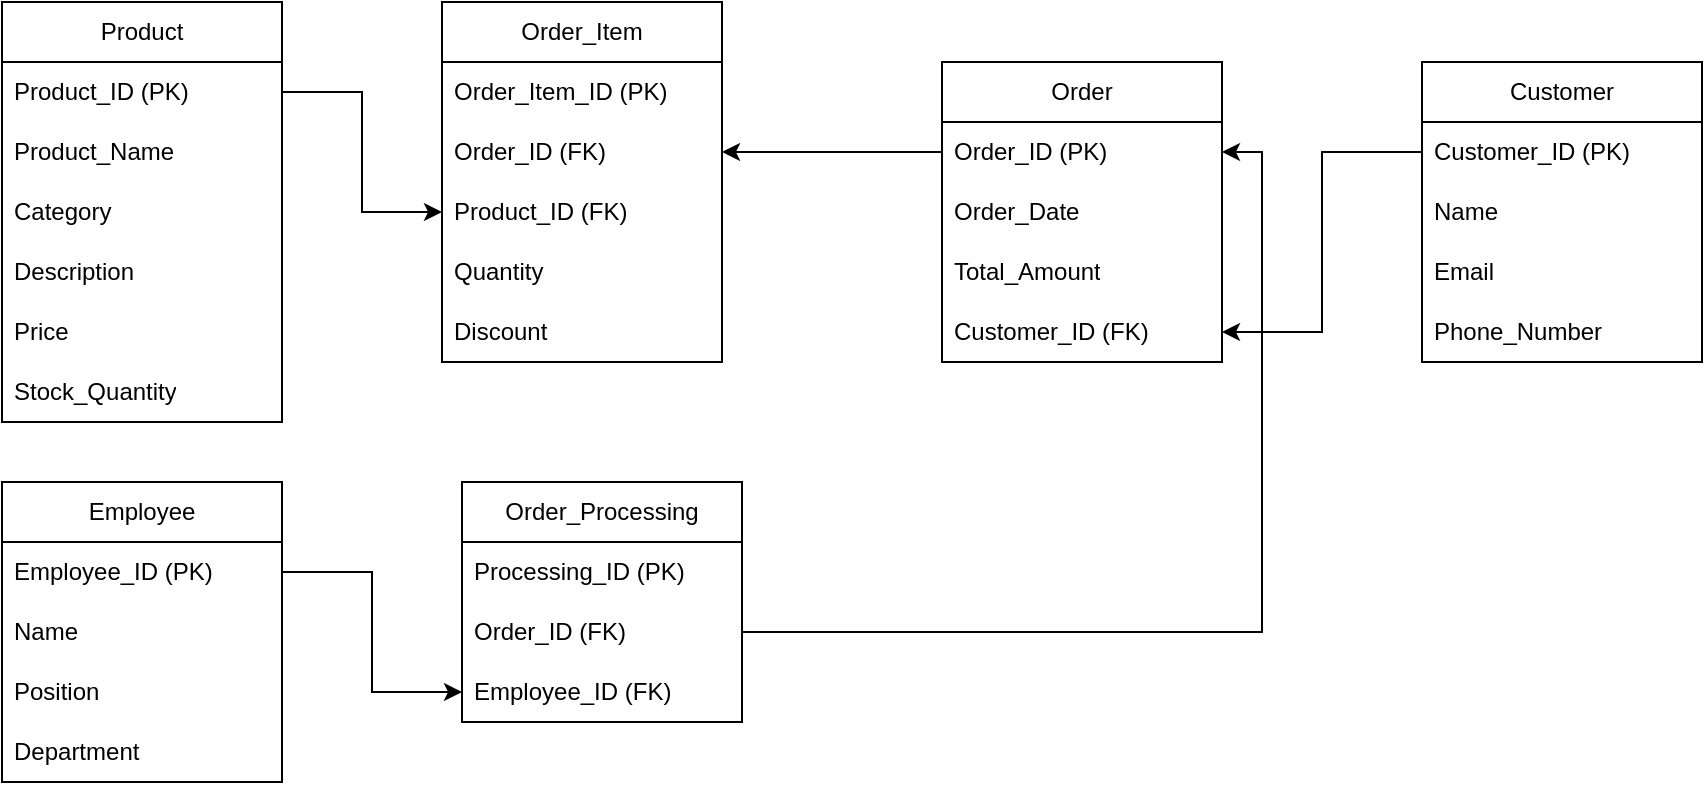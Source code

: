 <mxfile version="26.0.5">
  <diagram id="C5RBs43oDa-KdzZeNtuy" name="Page-1">
    <mxGraphModel dx="1034" dy="378" grid="1" gridSize="10" guides="1" tooltips="1" connect="1" arrows="1" fold="1" page="1" pageScale="1" pageWidth="827" pageHeight="1169" math="0" shadow="0">
      <root>
        <mxCell id="WIyWlLk6GJQsqaUBKTNV-0" />
        <mxCell id="WIyWlLk6GJQsqaUBKTNV-1" parent="WIyWlLk6GJQsqaUBKTNV-0" />
        <mxCell id="Z5At3U7GzQP2YjALiSLq-0" value="Product" style="swimlane;fontStyle=0;childLayout=stackLayout;horizontal=1;startSize=30;horizontalStack=0;resizeParent=1;resizeParentMax=0;resizeLast=0;collapsible=1;marginBottom=0;whiteSpace=wrap;html=1;" vertex="1" parent="WIyWlLk6GJQsqaUBKTNV-1">
          <mxGeometry x="90" y="100" width="140" height="210" as="geometry" />
        </mxCell>
        <mxCell id="Z5At3U7GzQP2YjALiSLq-1" value="Product_ID (PK)" style="text;strokeColor=none;fillColor=none;align=left;verticalAlign=middle;spacingLeft=4;spacingRight=4;overflow=hidden;points=[[0,0.5],[1,0.5]];portConstraint=eastwest;rotatable=0;whiteSpace=wrap;html=1;" vertex="1" parent="Z5At3U7GzQP2YjALiSLq-0">
          <mxGeometry y="30" width="140" height="30" as="geometry" />
        </mxCell>
        <mxCell id="Z5At3U7GzQP2YjALiSLq-2" value="Product_Name&amp;nbsp;" style="text;strokeColor=none;fillColor=none;align=left;verticalAlign=middle;spacingLeft=4;spacingRight=4;overflow=hidden;points=[[0,0.5],[1,0.5]];portConstraint=eastwest;rotatable=0;whiteSpace=wrap;html=1;" vertex="1" parent="Z5At3U7GzQP2YjALiSLq-0">
          <mxGeometry y="60" width="140" height="30" as="geometry" />
        </mxCell>
        <mxCell id="Z5At3U7GzQP2YjALiSLq-3" value="Category" style="text;strokeColor=none;fillColor=none;align=left;verticalAlign=middle;spacingLeft=4;spacingRight=4;overflow=hidden;points=[[0,0.5],[1,0.5]];portConstraint=eastwest;rotatable=0;whiteSpace=wrap;html=1;" vertex="1" parent="Z5At3U7GzQP2YjALiSLq-0">
          <mxGeometry y="90" width="140" height="30" as="geometry" />
        </mxCell>
        <mxCell id="Z5At3U7GzQP2YjALiSLq-4" value="Description" style="text;strokeColor=none;fillColor=none;align=left;verticalAlign=middle;spacingLeft=4;spacingRight=4;overflow=hidden;points=[[0,0.5],[1,0.5]];portConstraint=eastwest;rotatable=0;whiteSpace=wrap;html=1;" vertex="1" parent="Z5At3U7GzQP2YjALiSLq-0">
          <mxGeometry y="120" width="140" height="30" as="geometry" />
        </mxCell>
        <mxCell id="Z5At3U7GzQP2YjALiSLq-5" value="Price" style="text;strokeColor=none;fillColor=none;align=left;verticalAlign=middle;spacingLeft=4;spacingRight=4;overflow=hidden;points=[[0,0.5],[1,0.5]];portConstraint=eastwest;rotatable=0;whiteSpace=wrap;html=1;" vertex="1" parent="Z5At3U7GzQP2YjALiSLq-0">
          <mxGeometry y="150" width="140" height="30" as="geometry" />
        </mxCell>
        <mxCell id="Z5At3U7GzQP2YjALiSLq-6" value="Stock_Quantity" style="text;strokeColor=none;fillColor=none;align=left;verticalAlign=middle;spacingLeft=4;spacingRight=4;overflow=hidden;points=[[0,0.5],[1,0.5]];portConstraint=eastwest;rotatable=0;whiteSpace=wrap;html=1;" vertex="1" parent="Z5At3U7GzQP2YjALiSLq-0">
          <mxGeometry y="180" width="140" height="30" as="geometry" />
        </mxCell>
        <mxCell id="Z5At3U7GzQP2YjALiSLq-7" value="Customer" style="swimlane;fontStyle=0;childLayout=stackLayout;horizontal=1;startSize=30;horizontalStack=0;resizeParent=1;resizeParentMax=0;resizeLast=0;collapsible=1;marginBottom=0;whiteSpace=wrap;html=1;" vertex="1" parent="WIyWlLk6GJQsqaUBKTNV-1">
          <mxGeometry x="800" y="130" width="140" height="150" as="geometry" />
        </mxCell>
        <mxCell id="Z5At3U7GzQP2YjALiSLq-8" value="Customer_ID (PK)" style="text;strokeColor=none;fillColor=none;align=left;verticalAlign=middle;spacingLeft=4;spacingRight=4;overflow=hidden;points=[[0,0.5],[1,0.5]];portConstraint=eastwest;rotatable=0;whiteSpace=wrap;html=1;" vertex="1" parent="Z5At3U7GzQP2YjALiSLq-7">
          <mxGeometry y="30" width="140" height="30" as="geometry" />
        </mxCell>
        <mxCell id="Z5At3U7GzQP2YjALiSLq-9" value="Name&amp;nbsp;" style="text;strokeColor=none;fillColor=none;align=left;verticalAlign=middle;spacingLeft=4;spacingRight=4;overflow=hidden;points=[[0,0.5],[1,0.5]];portConstraint=eastwest;rotatable=0;whiteSpace=wrap;html=1;" vertex="1" parent="Z5At3U7GzQP2YjALiSLq-7">
          <mxGeometry y="60" width="140" height="30" as="geometry" />
        </mxCell>
        <mxCell id="Z5At3U7GzQP2YjALiSLq-10" value="Email" style="text;strokeColor=none;fillColor=none;align=left;verticalAlign=middle;spacingLeft=4;spacingRight=4;overflow=hidden;points=[[0,0.5],[1,0.5]];portConstraint=eastwest;rotatable=0;whiteSpace=wrap;html=1;" vertex="1" parent="Z5At3U7GzQP2YjALiSLq-7">
          <mxGeometry y="90" width="140" height="30" as="geometry" />
        </mxCell>
        <mxCell id="Z5At3U7GzQP2YjALiSLq-11" value="Phone_Number" style="text;strokeColor=none;fillColor=none;align=left;verticalAlign=middle;spacingLeft=4;spacingRight=4;overflow=hidden;points=[[0,0.5],[1,0.5]];portConstraint=eastwest;rotatable=0;whiteSpace=wrap;html=1;" vertex="1" parent="Z5At3U7GzQP2YjALiSLq-7">
          <mxGeometry y="120" width="140" height="30" as="geometry" />
        </mxCell>
        <mxCell id="Z5At3U7GzQP2YjALiSLq-14" value="Order" style="swimlane;fontStyle=0;childLayout=stackLayout;horizontal=1;startSize=30;horizontalStack=0;resizeParent=1;resizeParentMax=0;resizeLast=0;collapsible=1;marginBottom=0;whiteSpace=wrap;html=1;" vertex="1" parent="WIyWlLk6GJQsqaUBKTNV-1">
          <mxGeometry x="560" y="130" width="140" height="150" as="geometry" />
        </mxCell>
        <mxCell id="Z5At3U7GzQP2YjALiSLq-15" value="Order_ID (PK)" style="text;strokeColor=none;fillColor=none;align=left;verticalAlign=middle;spacingLeft=4;spacingRight=4;overflow=hidden;points=[[0,0.5],[1,0.5]];portConstraint=eastwest;rotatable=0;whiteSpace=wrap;html=1;" vertex="1" parent="Z5At3U7GzQP2YjALiSLq-14">
          <mxGeometry y="30" width="140" height="30" as="geometry" />
        </mxCell>
        <mxCell id="Z5At3U7GzQP2YjALiSLq-16" value="Order_Date" style="text;strokeColor=none;fillColor=none;align=left;verticalAlign=middle;spacingLeft=4;spacingRight=4;overflow=hidden;points=[[0,0.5],[1,0.5]];portConstraint=eastwest;rotatable=0;whiteSpace=wrap;html=1;" vertex="1" parent="Z5At3U7GzQP2YjALiSLq-14">
          <mxGeometry y="60" width="140" height="30" as="geometry" />
        </mxCell>
        <mxCell id="Z5At3U7GzQP2YjALiSLq-17" value="Total_Amount" style="text;strokeColor=none;fillColor=none;align=left;verticalAlign=middle;spacingLeft=4;spacingRight=4;overflow=hidden;points=[[0,0.5],[1,0.5]];portConstraint=eastwest;rotatable=0;whiteSpace=wrap;html=1;" vertex="1" parent="Z5At3U7GzQP2YjALiSLq-14">
          <mxGeometry y="90" width="140" height="30" as="geometry" />
        </mxCell>
        <mxCell id="Z5At3U7GzQP2YjALiSLq-18" value="Customer_ID (FK)" style="text;strokeColor=none;fillColor=none;align=left;verticalAlign=middle;spacingLeft=4;spacingRight=4;overflow=hidden;points=[[0,0.5],[1,0.5]];portConstraint=eastwest;rotatable=0;whiteSpace=wrap;html=1;" vertex="1" parent="Z5At3U7GzQP2YjALiSLq-14">
          <mxGeometry y="120" width="140" height="30" as="geometry" />
        </mxCell>
        <mxCell id="Z5At3U7GzQP2YjALiSLq-21" value="Order_Item" style="swimlane;fontStyle=0;childLayout=stackLayout;horizontal=1;startSize=30;horizontalStack=0;resizeParent=1;resizeParentMax=0;resizeLast=0;collapsible=1;marginBottom=0;whiteSpace=wrap;html=1;" vertex="1" parent="WIyWlLk6GJQsqaUBKTNV-1">
          <mxGeometry x="310" y="100" width="140" height="180" as="geometry" />
        </mxCell>
        <mxCell id="Z5At3U7GzQP2YjALiSLq-22" value="Order_Item_ID (PK)" style="text;strokeColor=none;fillColor=none;align=left;verticalAlign=middle;spacingLeft=4;spacingRight=4;overflow=hidden;points=[[0,0.5],[1,0.5]];portConstraint=eastwest;rotatable=0;whiteSpace=wrap;html=1;" vertex="1" parent="Z5At3U7GzQP2YjALiSLq-21">
          <mxGeometry y="30" width="140" height="30" as="geometry" />
        </mxCell>
        <mxCell id="Z5At3U7GzQP2YjALiSLq-23" value="Order_ID (FK)" style="text;strokeColor=none;fillColor=none;align=left;verticalAlign=middle;spacingLeft=4;spacingRight=4;overflow=hidden;points=[[0,0.5],[1,0.5]];portConstraint=eastwest;rotatable=0;whiteSpace=wrap;html=1;" vertex="1" parent="Z5At3U7GzQP2YjALiSLq-21">
          <mxGeometry y="60" width="140" height="30" as="geometry" />
        </mxCell>
        <mxCell id="Z5At3U7GzQP2YjALiSLq-24" value="Product_ID (FK)" style="text;strokeColor=none;fillColor=none;align=left;verticalAlign=middle;spacingLeft=4;spacingRight=4;overflow=hidden;points=[[0,0.5],[1,0.5]];portConstraint=eastwest;rotatable=0;whiteSpace=wrap;html=1;" vertex="1" parent="Z5At3U7GzQP2YjALiSLq-21">
          <mxGeometry y="90" width="140" height="30" as="geometry" />
        </mxCell>
        <mxCell id="Z5At3U7GzQP2YjALiSLq-25" value="Quantity" style="text;strokeColor=none;fillColor=none;align=left;verticalAlign=middle;spacingLeft=4;spacingRight=4;overflow=hidden;points=[[0,0.5],[1,0.5]];portConstraint=eastwest;rotatable=0;whiteSpace=wrap;html=1;" vertex="1" parent="Z5At3U7GzQP2YjALiSLq-21">
          <mxGeometry y="120" width="140" height="30" as="geometry" />
        </mxCell>
        <mxCell id="Z5At3U7GzQP2YjALiSLq-26" value="Discount" style="text;strokeColor=none;fillColor=none;align=left;verticalAlign=middle;spacingLeft=4;spacingRight=4;overflow=hidden;points=[[0,0.5],[1,0.5]];portConstraint=eastwest;rotatable=0;whiteSpace=wrap;html=1;" vertex="1" parent="Z5At3U7GzQP2YjALiSLq-21">
          <mxGeometry y="150" width="140" height="30" as="geometry" />
        </mxCell>
        <mxCell id="Z5At3U7GzQP2YjALiSLq-28" value="Employee" style="swimlane;fontStyle=0;childLayout=stackLayout;horizontal=1;startSize=30;horizontalStack=0;resizeParent=1;resizeParentMax=0;resizeLast=0;collapsible=1;marginBottom=0;whiteSpace=wrap;html=1;" vertex="1" parent="WIyWlLk6GJQsqaUBKTNV-1">
          <mxGeometry x="90" y="340" width="140" height="150" as="geometry" />
        </mxCell>
        <mxCell id="Z5At3U7GzQP2YjALiSLq-29" value="Employee_ID (PK)" style="text;strokeColor=none;fillColor=none;align=left;verticalAlign=middle;spacingLeft=4;spacingRight=4;overflow=hidden;points=[[0,0.5],[1,0.5]];portConstraint=eastwest;rotatable=0;whiteSpace=wrap;html=1;" vertex="1" parent="Z5At3U7GzQP2YjALiSLq-28">
          <mxGeometry y="30" width="140" height="30" as="geometry" />
        </mxCell>
        <mxCell id="Z5At3U7GzQP2YjALiSLq-30" value="Name" style="text;strokeColor=none;fillColor=none;align=left;verticalAlign=middle;spacingLeft=4;spacingRight=4;overflow=hidden;points=[[0,0.5],[1,0.5]];portConstraint=eastwest;rotatable=0;whiteSpace=wrap;html=1;" vertex="1" parent="Z5At3U7GzQP2YjALiSLq-28">
          <mxGeometry y="60" width="140" height="30" as="geometry" />
        </mxCell>
        <mxCell id="Z5At3U7GzQP2YjALiSLq-31" value="Position" style="text;strokeColor=none;fillColor=none;align=left;verticalAlign=middle;spacingLeft=4;spacingRight=4;overflow=hidden;points=[[0,0.5],[1,0.5]];portConstraint=eastwest;rotatable=0;whiteSpace=wrap;html=1;" vertex="1" parent="Z5At3U7GzQP2YjALiSLq-28">
          <mxGeometry y="90" width="140" height="30" as="geometry" />
        </mxCell>
        <mxCell id="Z5At3U7GzQP2YjALiSLq-32" value="Department" style="text;strokeColor=none;fillColor=none;align=left;verticalAlign=middle;spacingLeft=4;spacingRight=4;overflow=hidden;points=[[0,0.5],[1,0.5]];portConstraint=eastwest;rotatable=0;whiteSpace=wrap;html=1;" vertex="1" parent="Z5At3U7GzQP2YjALiSLq-28">
          <mxGeometry y="120" width="140" height="30" as="geometry" />
        </mxCell>
        <mxCell id="Z5At3U7GzQP2YjALiSLq-33" value="Order_Processing" style="swimlane;fontStyle=0;childLayout=stackLayout;horizontal=1;startSize=30;horizontalStack=0;resizeParent=1;resizeParentMax=0;resizeLast=0;collapsible=1;marginBottom=0;whiteSpace=wrap;html=1;" vertex="1" parent="WIyWlLk6GJQsqaUBKTNV-1">
          <mxGeometry x="320" y="340" width="140" height="120" as="geometry" />
        </mxCell>
        <mxCell id="Z5At3U7GzQP2YjALiSLq-34" value="Processing_ID (PK)" style="text;strokeColor=none;fillColor=none;align=left;verticalAlign=middle;spacingLeft=4;spacingRight=4;overflow=hidden;points=[[0,0.5],[1,0.5]];portConstraint=eastwest;rotatable=0;whiteSpace=wrap;html=1;" vertex="1" parent="Z5At3U7GzQP2YjALiSLq-33">
          <mxGeometry y="30" width="140" height="30" as="geometry" />
        </mxCell>
        <mxCell id="Z5At3U7GzQP2YjALiSLq-35" value="Order_ID (FK)" style="text;strokeColor=none;fillColor=none;align=left;verticalAlign=middle;spacingLeft=4;spacingRight=4;overflow=hidden;points=[[0,0.5],[1,0.5]];portConstraint=eastwest;rotatable=0;whiteSpace=wrap;html=1;" vertex="1" parent="Z5At3U7GzQP2YjALiSLq-33">
          <mxGeometry y="60" width="140" height="30" as="geometry" />
        </mxCell>
        <mxCell id="Z5At3U7GzQP2YjALiSLq-36" value="Employee_ID (FK)" style="text;strokeColor=none;fillColor=none;align=left;verticalAlign=middle;spacingLeft=4;spacingRight=4;overflow=hidden;points=[[0,0.5],[1,0.5]];portConstraint=eastwest;rotatable=0;whiteSpace=wrap;html=1;" vertex="1" parent="Z5At3U7GzQP2YjALiSLq-33">
          <mxGeometry y="90" width="140" height="30" as="geometry" />
        </mxCell>
        <mxCell id="Z5At3U7GzQP2YjALiSLq-39" style="edgeStyle=orthogonalEdgeStyle;rounded=0;orthogonalLoop=1;jettySize=auto;html=1;" edge="1" parent="WIyWlLk6GJQsqaUBKTNV-1" source="Z5At3U7GzQP2YjALiSLq-1" target="Z5At3U7GzQP2YjALiSLq-24">
          <mxGeometry relative="1" as="geometry" />
        </mxCell>
        <mxCell id="Z5At3U7GzQP2YjALiSLq-40" style="edgeStyle=orthogonalEdgeStyle;rounded=0;orthogonalLoop=1;jettySize=auto;html=1;entryX=1;entryY=0.5;entryDx=0;entryDy=0;" edge="1" parent="WIyWlLk6GJQsqaUBKTNV-1" source="Z5At3U7GzQP2YjALiSLq-15" target="Z5At3U7GzQP2YjALiSLq-23">
          <mxGeometry relative="1" as="geometry" />
        </mxCell>
        <mxCell id="Z5At3U7GzQP2YjALiSLq-42" style="edgeStyle=orthogonalEdgeStyle;rounded=0;orthogonalLoop=1;jettySize=auto;html=1;entryX=0;entryY=0.5;entryDx=0;entryDy=0;" edge="1" parent="WIyWlLk6GJQsqaUBKTNV-1" source="Z5At3U7GzQP2YjALiSLq-29" target="Z5At3U7GzQP2YjALiSLq-36">
          <mxGeometry relative="1" as="geometry" />
        </mxCell>
        <mxCell id="Z5At3U7GzQP2YjALiSLq-43" style="edgeStyle=orthogonalEdgeStyle;rounded=0;orthogonalLoop=1;jettySize=auto;html=1;entryX=1;entryY=0.5;entryDx=0;entryDy=0;" edge="1" parent="WIyWlLk6GJQsqaUBKTNV-1" source="Z5At3U7GzQP2YjALiSLq-35" target="Z5At3U7GzQP2YjALiSLq-15">
          <mxGeometry relative="1" as="geometry" />
        </mxCell>
        <mxCell id="Z5At3U7GzQP2YjALiSLq-44" style="edgeStyle=orthogonalEdgeStyle;rounded=0;orthogonalLoop=1;jettySize=auto;html=1;entryX=1;entryY=0.5;entryDx=0;entryDy=0;" edge="1" parent="WIyWlLk6GJQsqaUBKTNV-1" source="Z5At3U7GzQP2YjALiSLq-8" target="Z5At3U7GzQP2YjALiSLq-18">
          <mxGeometry relative="1" as="geometry" />
        </mxCell>
      </root>
    </mxGraphModel>
  </diagram>
</mxfile>
